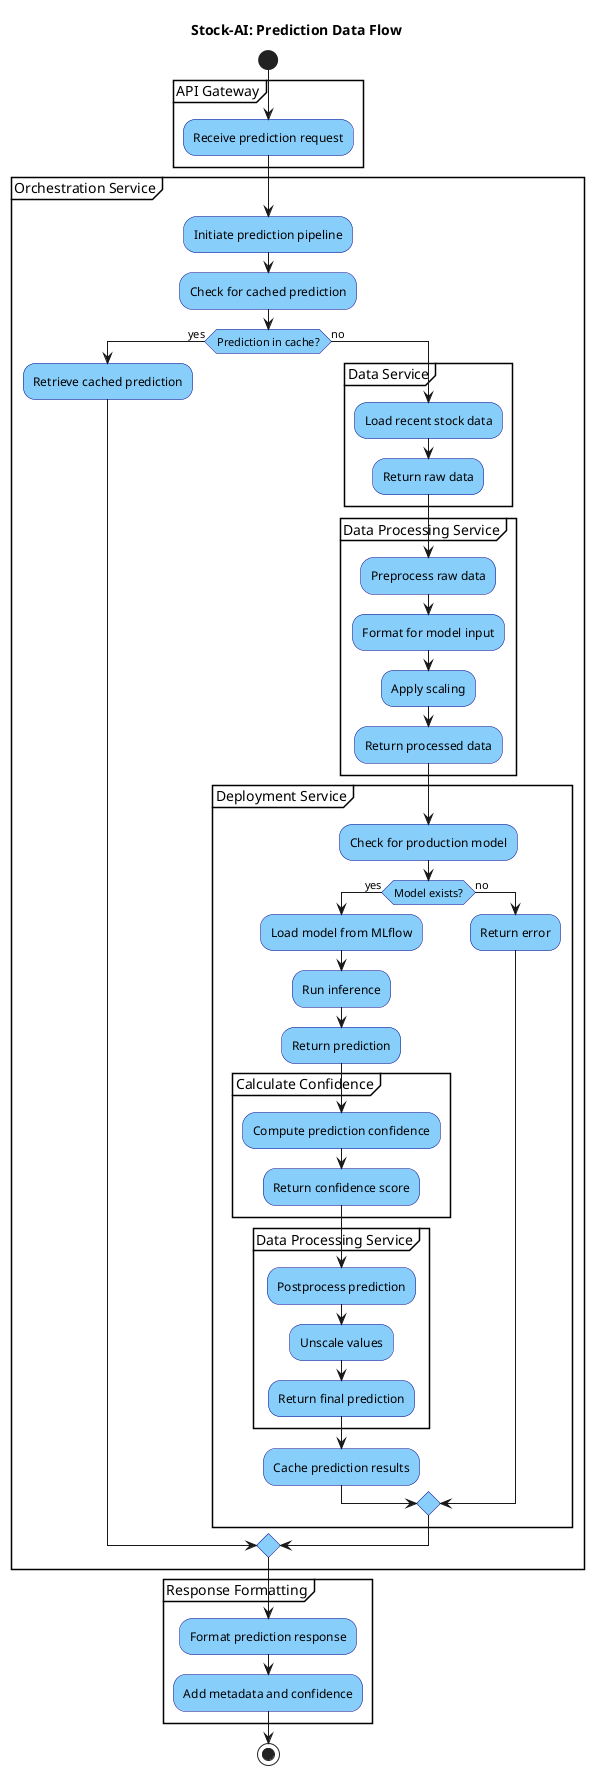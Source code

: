 @startuml Data_Flow_Prediction

title Stock-AI: Prediction Data Flow

skinparam activity {
  BackgroundColor LightSkyBlue
  BorderColor DarkBlue
}

start

partition "API Gateway" {
  :Receive prediction request;
}

partition "Orchestration Service" {
  :Initiate prediction pipeline;
  :Check for cached prediction;
  
  if (Prediction in cache?) then (yes)
    :Retrieve cached prediction;
  else (no)
    partition "Data Service" {
      :Load recent stock data;
      :Return raw data;
    }
    
    partition "Data Processing Service" {
      :Preprocess raw data;
      :Format for model input;
      :Apply scaling;
      :Return processed data;
    }
    
    partition "Deployment Service" {
      :Check for production model;
      
      if (Model exists?) then (yes)
        :Load model from MLflow;
        :Run inference;
        :Return prediction;
        
        partition "Calculate Confidence" {
          :Compute prediction confidence;
          :Return confidence score;
        }
        
        partition "Data Processing Service" {
          :Postprocess prediction;
          :Unscale values;
          :Return final prediction;
        }
        
        :Cache prediction results;
      else (no)
        :Return error;
      endif
    }
  endif
}

partition "Response Formatting" {
  :Format prediction response;
  :Add metadata and confidence;
}

stop

@enduml
